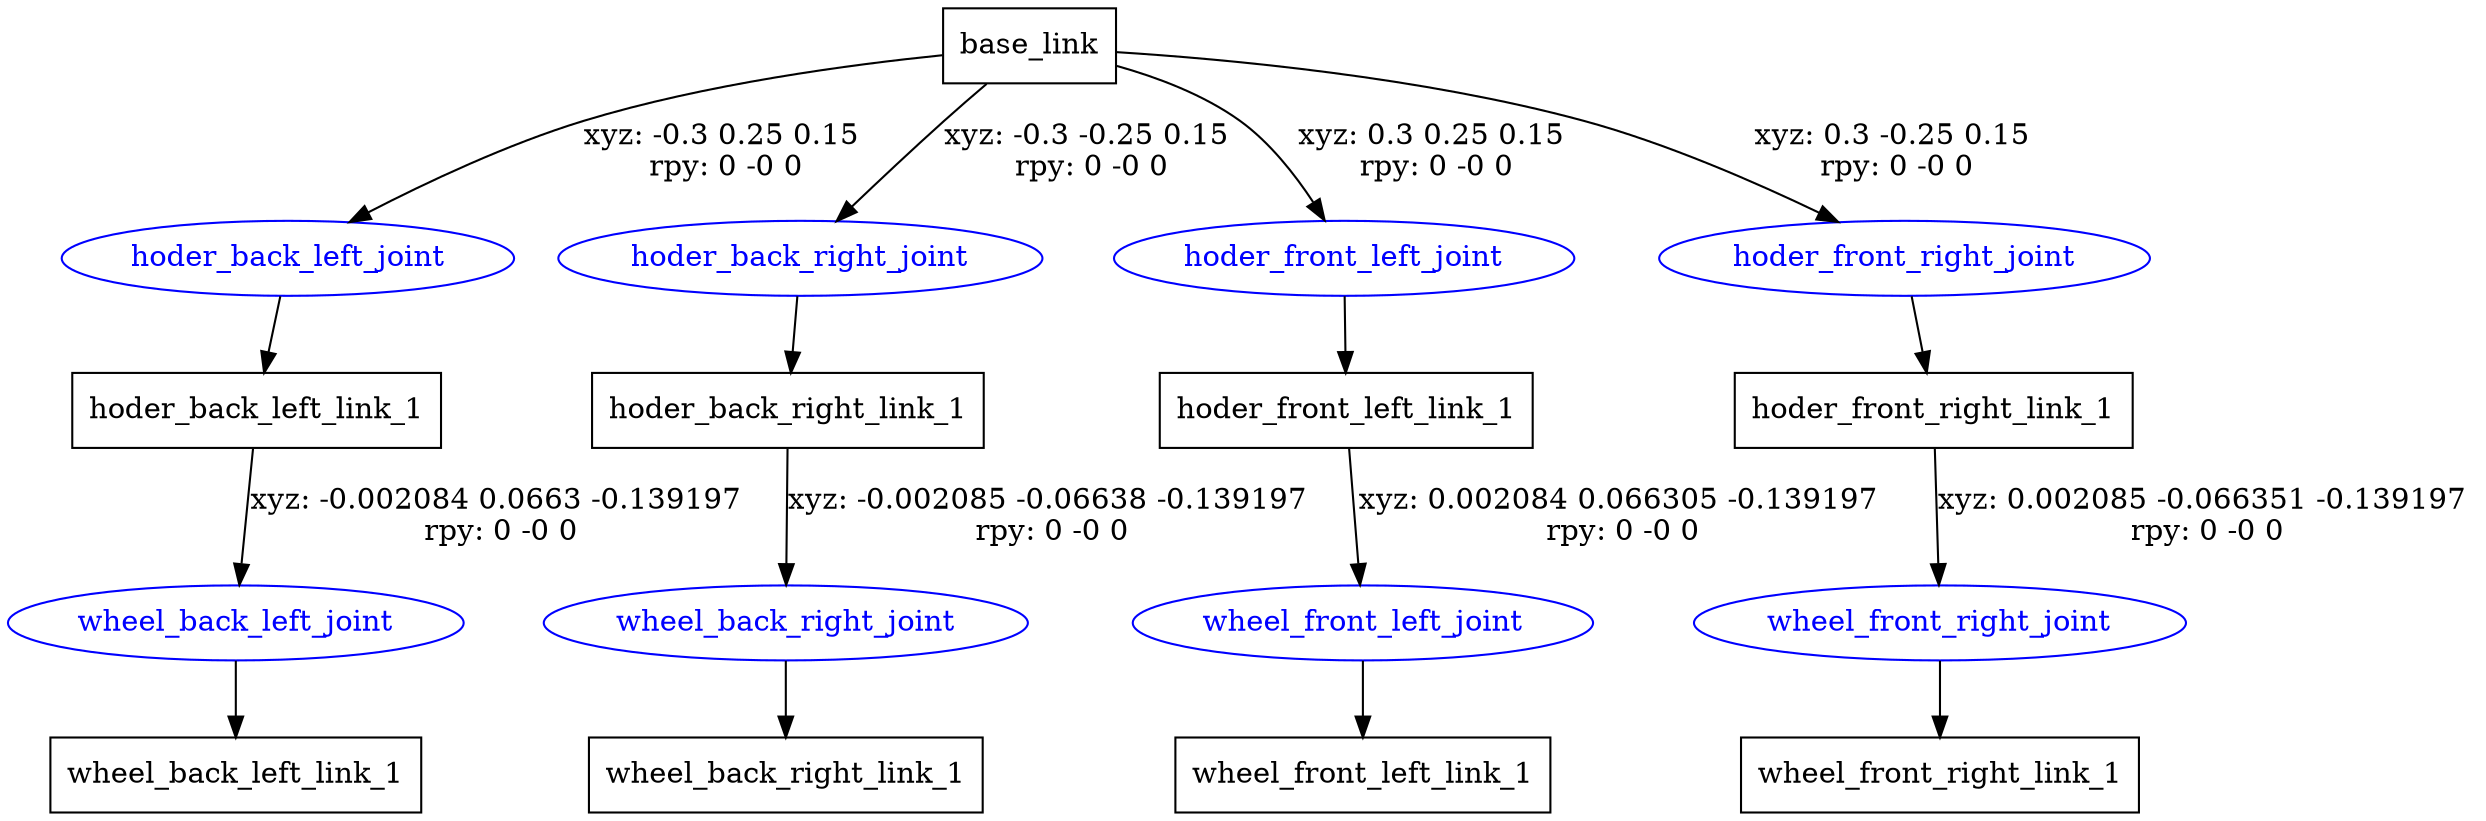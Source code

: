digraph G {
node [shape=box];
"base_link" [label="base_link"];
"hoder_back_left_link_1" [label="hoder_back_left_link_1"];
"wheel_back_left_link_1" [label="wheel_back_left_link_1"];
"hoder_back_right_link_1" [label="hoder_back_right_link_1"];
"wheel_back_right_link_1" [label="wheel_back_right_link_1"];
"hoder_front_left_link_1" [label="hoder_front_left_link_1"];
"wheel_front_left_link_1" [label="wheel_front_left_link_1"];
"hoder_front_right_link_1" [label="hoder_front_right_link_1"];
"wheel_front_right_link_1" [label="wheel_front_right_link_1"];
node [shape=ellipse, color=blue, fontcolor=blue];
"base_link" -> "hoder_back_left_joint" [label="xyz: -0.3 0.25 0.15 \nrpy: 0 -0 0"]
"hoder_back_left_joint" -> "hoder_back_left_link_1"
"hoder_back_left_link_1" -> "wheel_back_left_joint" [label="xyz: -0.002084 0.0663 -0.139197 \nrpy: 0 -0 0"]
"wheel_back_left_joint" -> "wheel_back_left_link_1"
"base_link" -> "hoder_back_right_joint" [label="xyz: -0.3 -0.25 0.15 \nrpy: 0 -0 0"]
"hoder_back_right_joint" -> "hoder_back_right_link_1"
"hoder_back_right_link_1" -> "wheel_back_right_joint" [label="xyz: -0.002085 -0.06638 -0.139197 \nrpy: 0 -0 0"]
"wheel_back_right_joint" -> "wheel_back_right_link_1"
"base_link" -> "hoder_front_left_joint" [label="xyz: 0.3 0.25 0.15 \nrpy: 0 -0 0"]
"hoder_front_left_joint" -> "hoder_front_left_link_1"
"hoder_front_left_link_1" -> "wheel_front_left_joint" [label="xyz: 0.002084 0.066305 -0.139197 \nrpy: 0 -0 0"]
"wheel_front_left_joint" -> "wheel_front_left_link_1"
"base_link" -> "hoder_front_right_joint" [label="xyz: 0.3 -0.25 0.15 \nrpy: 0 -0 0"]
"hoder_front_right_joint" -> "hoder_front_right_link_1"
"hoder_front_right_link_1" -> "wheel_front_right_joint" [label="xyz: 0.002085 -0.066351 -0.139197 \nrpy: 0 -0 0"]
"wheel_front_right_joint" -> "wheel_front_right_link_1"
}
